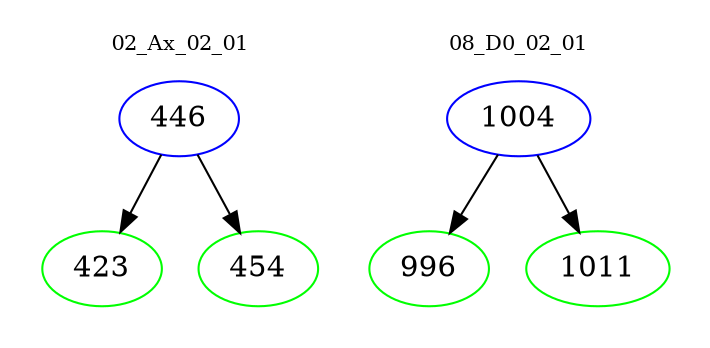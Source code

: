 digraph{
subgraph cluster_0 {
color = white
label = "02_Ax_02_01";
fontsize=10;
T0_446 [label="446", color="blue"]
T0_446 -> T0_423 [color="black"]
T0_423 [label="423", color="green"]
T0_446 -> T0_454 [color="black"]
T0_454 [label="454", color="green"]
}
subgraph cluster_1 {
color = white
label = "08_D0_02_01";
fontsize=10;
T1_1004 [label="1004", color="blue"]
T1_1004 -> T1_996 [color="black"]
T1_996 [label="996", color="green"]
T1_1004 -> T1_1011 [color="black"]
T1_1011 [label="1011", color="green"]
}
}
